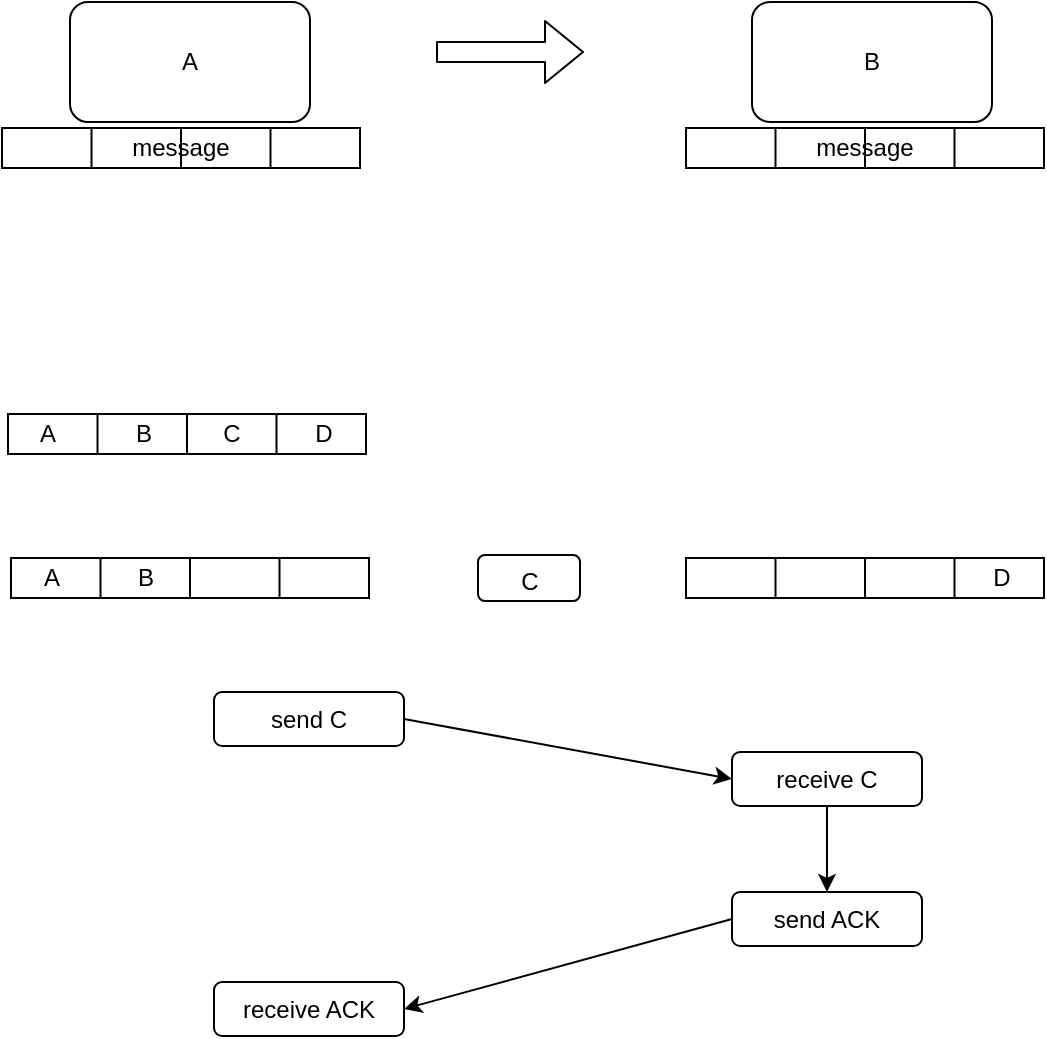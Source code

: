 <mxfile version="13.10.6" type="github">
  <diagram id="POE9ngJ4KsOTn6whfW7W" name="Page-1">
    <mxGraphModel dx="946" dy="557" grid="0" gridSize="10" guides="1" tooltips="1" connect="1" arrows="1" fold="1" page="1" pageScale="1" pageWidth="827" pageHeight="1169" math="0" shadow="0">
      <root>
        <mxCell id="0" />
        <mxCell id="1" parent="0" />
        <mxCell id="v5agFdSEMTZNnNqLXE84-41" value="" style="rounded=1;whiteSpace=wrap;html=1;" vertex="1" parent="1">
          <mxGeometry x="300" y="413.5" width="51" height="23" as="geometry" />
        </mxCell>
        <mxCell id="v5agFdSEMTZNnNqLXE84-1" value="A" style="rounded=1;whiteSpace=wrap;html=1;" vertex="1" parent="1">
          <mxGeometry x="96" y="137" width="120" height="60" as="geometry" />
        </mxCell>
        <mxCell id="v5agFdSEMTZNnNqLXE84-2" value="B" style="rounded=1;whiteSpace=wrap;html=1;" vertex="1" parent="1">
          <mxGeometry x="437" y="137" width="120" height="60" as="geometry" />
        </mxCell>
        <mxCell id="v5agFdSEMTZNnNqLXE84-3" value="message" style="rounded=0;whiteSpace=wrap;html=1;" vertex="1" parent="1">
          <mxGeometry x="62" y="200" width="179" height="20" as="geometry" />
        </mxCell>
        <mxCell id="v5agFdSEMTZNnNqLXE84-5" value="" style="endArrow=none;html=1;entryX=0.25;entryY=0;entryDx=0;entryDy=0;exitX=0.25;exitY=1;exitDx=0;exitDy=0;" edge="1" parent="1" source="v5agFdSEMTZNnNqLXE84-3" target="v5agFdSEMTZNnNqLXE84-3">
          <mxGeometry width="50" height="50" relative="1" as="geometry">
            <mxPoint x="37" y="280" as="sourcePoint" />
            <mxPoint x="87" y="230" as="targetPoint" />
          </mxGeometry>
        </mxCell>
        <mxCell id="v5agFdSEMTZNnNqLXE84-6" value="" style="endArrow=none;html=1;entryX=0.5;entryY=0;entryDx=0;entryDy=0;exitX=0.5;exitY=1;exitDx=0;exitDy=0;" edge="1" parent="1" source="v5agFdSEMTZNnNqLXE84-3" target="v5agFdSEMTZNnNqLXE84-3">
          <mxGeometry width="50" height="50" relative="1" as="geometry">
            <mxPoint x="116.75" y="230" as="sourcePoint" />
            <mxPoint x="116.75" y="210" as="targetPoint" />
          </mxGeometry>
        </mxCell>
        <mxCell id="v5agFdSEMTZNnNqLXE84-7" value="" style="endArrow=none;html=1;entryX=0.75;entryY=0;entryDx=0;entryDy=0;exitX=0.75;exitY=1;exitDx=0;exitDy=0;" edge="1" parent="1" source="v5agFdSEMTZNnNqLXE84-3" target="v5agFdSEMTZNnNqLXE84-3">
          <mxGeometry width="50" height="50" relative="1" as="geometry">
            <mxPoint x="161.5" y="230" as="sourcePoint" />
            <mxPoint x="161.5" y="210" as="targetPoint" />
          </mxGeometry>
        </mxCell>
        <mxCell id="v5agFdSEMTZNnNqLXE84-9" value="message" style="rounded=0;whiteSpace=wrap;html=1;" vertex="1" parent="1">
          <mxGeometry x="404" y="200" width="179" height="20" as="geometry" />
        </mxCell>
        <mxCell id="v5agFdSEMTZNnNqLXE84-10" value="" style="endArrow=none;html=1;entryX=0.25;entryY=0;entryDx=0;entryDy=0;exitX=0.25;exitY=1;exitDx=0;exitDy=0;" edge="1" parent="1" source="v5agFdSEMTZNnNqLXE84-9" target="v5agFdSEMTZNnNqLXE84-9">
          <mxGeometry width="50" height="50" relative="1" as="geometry">
            <mxPoint x="379" y="280" as="sourcePoint" />
            <mxPoint x="429" y="230" as="targetPoint" />
          </mxGeometry>
        </mxCell>
        <mxCell id="v5agFdSEMTZNnNqLXE84-11" value="" style="endArrow=none;html=1;entryX=0.5;entryY=0;entryDx=0;entryDy=0;exitX=0.5;exitY=1;exitDx=0;exitDy=0;" edge="1" parent="1" source="v5agFdSEMTZNnNqLXE84-9" target="v5agFdSEMTZNnNqLXE84-9">
          <mxGeometry width="50" height="50" relative="1" as="geometry">
            <mxPoint x="458.75" y="230" as="sourcePoint" />
            <mxPoint x="458.75" y="210" as="targetPoint" />
          </mxGeometry>
        </mxCell>
        <mxCell id="v5agFdSEMTZNnNqLXE84-12" value="" style="endArrow=none;html=1;entryX=0.75;entryY=0;entryDx=0;entryDy=0;exitX=0.75;exitY=1;exitDx=0;exitDy=0;" edge="1" parent="1" source="v5agFdSEMTZNnNqLXE84-9" target="v5agFdSEMTZNnNqLXE84-9">
          <mxGeometry width="50" height="50" relative="1" as="geometry">
            <mxPoint x="503.5" y="230" as="sourcePoint" />
            <mxPoint x="503.5" y="210" as="targetPoint" />
          </mxGeometry>
        </mxCell>
        <mxCell id="v5agFdSEMTZNnNqLXE84-13" value="" style="shape=flexArrow;endArrow=classic;html=1;" edge="1" parent="1">
          <mxGeometry width="50" height="50" relative="1" as="geometry">
            <mxPoint x="279" y="162" as="sourcePoint" />
            <mxPoint x="353" y="162" as="targetPoint" />
          </mxGeometry>
        </mxCell>
        <mxCell id="v5agFdSEMTZNnNqLXE84-15" value="" style="rounded=0;whiteSpace=wrap;html=1;" vertex="1" parent="1">
          <mxGeometry x="65" y="343" width="179" height="20" as="geometry" />
        </mxCell>
        <mxCell id="v5agFdSEMTZNnNqLXE84-16" value="" style="endArrow=none;html=1;entryX=0.25;entryY=0;entryDx=0;entryDy=0;exitX=0.25;exitY=1;exitDx=0;exitDy=0;" edge="1" parent="1" source="v5agFdSEMTZNnNqLXE84-15" target="v5agFdSEMTZNnNqLXE84-15">
          <mxGeometry width="50" height="50" relative="1" as="geometry">
            <mxPoint x="40" y="423" as="sourcePoint" />
            <mxPoint x="90" y="373" as="targetPoint" />
          </mxGeometry>
        </mxCell>
        <mxCell id="v5agFdSEMTZNnNqLXE84-17" value="" style="endArrow=none;html=1;entryX=0.5;entryY=0;entryDx=0;entryDy=0;exitX=0.5;exitY=1;exitDx=0;exitDy=0;" edge="1" parent="1" source="v5agFdSEMTZNnNqLXE84-15" target="v5agFdSEMTZNnNqLXE84-15">
          <mxGeometry width="50" height="50" relative="1" as="geometry">
            <mxPoint x="119.75" y="373" as="sourcePoint" />
            <mxPoint x="119.75" y="353" as="targetPoint" />
          </mxGeometry>
        </mxCell>
        <mxCell id="v5agFdSEMTZNnNqLXE84-18" value="" style="endArrow=none;html=1;entryX=0.75;entryY=0;entryDx=0;entryDy=0;exitX=0.75;exitY=1;exitDx=0;exitDy=0;" edge="1" parent="1" source="v5agFdSEMTZNnNqLXE84-15" target="v5agFdSEMTZNnNqLXE84-15">
          <mxGeometry width="50" height="50" relative="1" as="geometry">
            <mxPoint x="164.5" y="373" as="sourcePoint" />
            <mxPoint x="164.5" y="353" as="targetPoint" />
          </mxGeometry>
        </mxCell>
        <mxCell id="v5agFdSEMTZNnNqLXE84-20" value="A" style="text;html=1;strokeColor=none;fillColor=none;align=center;verticalAlign=middle;whiteSpace=wrap;rounded=0;" vertex="1" parent="1">
          <mxGeometry x="65" y="343" width="40" height="20" as="geometry" />
        </mxCell>
        <mxCell id="v5agFdSEMTZNnNqLXE84-21" value="B" style="text;html=1;strokeColor=none;fillColor=none;align=center;verticalAlign=middle;whiteSpace=wrap;rounded=0;" vertex="1" parent="1">
          <mxGeometry x="112.5" y="343" width="40" height="20" as="geometry" />
        </mxCell>
        <mxCell id="v5agFdSEMTZNnNqLXE84-22" value="C" style="text;html=1;strokeColor=none;fillColor=none;align=center;verticalAlign=middle;whiteSpace=wrap;rounded=0;" vertex="1" parent="1">
          <mxGeometry x="156.5" y="343" width="40" height="20" as="geometry" />
        </mxCell>
        <mxCell id="v5agFdSEMTZNnNqLXE84-23" value="D" style="text;html=1;strokeColor=none;fillColor=none;align=center;verticalAlign=middle;whiteSpace=wrap;rounded=0;" vertex="1" parent="1">
          <mxGeometry x="202.5" y="343" width="40" height="20" as="geometry" />
        </mxCell>
        <mxCell id="v5agFdSEMTZNnNqLXE84-24" value="" style="rounded=0;whiteSpace=wrap;html=1;" vertex="1" parent="1">
          <mxGeometry x="66.5" y="415" width="179" height="20" as="geometry" />
        </mxCell>
        <mxCell id="v5agFdSEMTZNnNqLXE84-25" value="" style="endArrow=none;html=1;entryX=0.25;entryY=0;entryDx=0;entryDy=0;exitX=0.25;exitY=1;exitDx=0;exitDy=0;" edge="1" parent="1" source="v5agFdSEMTZNnNqLXE84-24" target="v5agFdSEMTZNnNqLXE84-24">
          <mxGeometry width="50" height="50" relative="1" as="geometry">
            <mxPoint x="41.5" y="495" as="sourcePoint" />
            <mxPoint x="91.5" y="445" as="targetPoint" />
          </mxGeometry>
        </mxCell>
        <mxCell id="v5agFdSEMTZNnNqLXE84-26" value="" style="endArrow=none;html=1;entryX=0.5;entryY=0;entryDx=0;entryDy=0;exitX=0.5;exitY=1;exitDx=0;exitDy=0;" edge="1" parent="1" source="v5agFdSEMTZNnNqLXE84-24" target="v5agFdSEMTZNnNqLXE84-24">
          <mxGeometry width="50" height="50" relative="1" as="geometry">
            <mxPoint x="121.25" y="445" as="sourcePoint" />
            <mxPoint x="121.25" y="425" as="targetPoint" />
          </mxGeometry>
        </mxCell>
        <mxCell id="v5agFdSEMTZNnNqLXE84-27" value="" style="endArrow=none;html=1;entryX=0.75;entryY=0;entryDx=0;entryDy=0;exitX=0.75;exitY=1;exitDx=0;exitDy=0;" edge="1" parent="1" source="v5agFdSEMTZNnNqLXE84-24" target="v5agFdSEMTZNnNqLXE84-24">
          <mxGeometry width="50" height="50" relative="1" as="geometry">
            <mxPoint x="166" y="445" as="sourcePoint" />
            <mxPoint x="166" y="425" as="targetPoint" />
          </mxGeometry>
        </mxCell>
        <mxCell id="v5agFdSEMTZNnNqLXE84-28" value="A" style="text;html=1;strokeColor=none;fillColor=none;align=center;verticalAlign=middle;whiteSpace=wrap;rounded=0;" vertex="1" parent="1">
          <mxGeometry x="66.5" y="415" width="40" height="20" as="geometry" />
        </mxCell>
        <mxCell id="v5agFdSEMTZNnNqLXE84-29" value="B" style="text;html=1;strokeColor=none;fillColor=none;align=center;verticalAlign=middle;whiteSpace=wrap;rounded=0;" vertex="1" parent="1">
          <mxGeometry x="114" y="415" width="40" height="20" as="geometry" />
        </mxCell>
        <mxCell id="v5agFdSEMTZNnNqLXE84-32" value="" style="rounded=0;whiteSpace=wrap;html=1;" vertex="1" parent="1">
          <mxGeometry x="404" y="415" width="179" height="20" as="geometry" />
        </mxCell>
        <mxCell id="v5agFdSEMTZNnNqLXE84-33" value="" style="endArrow=none;html=1;entryX=0.25;entryY=0;entryDx=0;entryDy=0;exitX=0.25;exitY=1;exitDx=0;exitDy=0;" edge="1" parent="1" source="v5agFdSEMTZNnNqLXE84-32" target="v5agFdSEMTZNnNqLXE84-32">
          <mxGeometry width="50" height="50" relative="1" as="geometry">
            <mxPoint x="379" y="495" as="sourcePoint" />
            <mxPoint x="429" y="445" as="targetPoint" />
          </mxGeometry>
        </mxCell>
        <mxCell id="v5agFdSEMTZNnNqLXE84-34" value="" style="endArrow=none;html=1;entryX=0.5;entryY=0;entryDx=0;entryDy=0;exitX=0.5;exitY=1;exitDx=0;exitDy=0;" edge="1" parent="1" source="v5agFdSEMTZNnNqLXE84-32" target="v5agFdSEMTZNnNqLXE84-32">
          <mxGeometry width="50" height="50" relative="1" as="geometry">
            <mxPoint x="458.75" y="445" as="sourcePoint" />
            <mxPoint x="458.75" y="425" as="targetPoint" />
          </mxGeometry>
        </mxCell>
        <mxCell id="v5agFdSEMTZNnNqLXE84-35" value="" style="endArrow=none;html=1;entryX=0.75;entryY=0;entryDx=0;entryDy=0;exitX=0.75;exitY=1;exitDx=0;exitDy=0;" edge="1" parent="1" source="v5agFdSEMTZNnNqLXE84-32" target="v5agFdSEMTZNnNqLXE84-32">
          <mxGeometry width="50" height="50" relative="1" as="geometry">
            <mxPoint x="503.5" y="445" as="sourcePoint" />
            <mxPoint x="503.5" y="425" as="targetPoint" />
          </mxGeometry>
        </mxCell>
        <mxCell id="v5agFdSEMTZNnNqLXE84-39" value="D" style="text;html=1;strokeColor=none;fillColor=none;align=center;verticalAlign=middle;whiteSpace=wrap;rounded=0;" vertex="1" parent="1">
          <mxGeometry x="541.5" y="415" width="40" height="20" as="geometry" />
        </mxCell>
        <mxCell id="v5agFdSEMTZNnNqLXE84-40" value="C" style="text;html=1;strokeColor=none;fillColor=none;align=center;verticalAlign=middle;whiteSpace=wrap;rounded=0;" vertex="1" parent="1">
          <mxGeometry x="306" y="416.5" width="40" height="20" as="geometry" />
        </mxCell>
        <mxCell id="v5agFdSEMTZNnNqLXE84-42" value="send C" style="rounded=1;whiteSpace=wrap;html=1;" vertex="1" parent="1">
          <mxGeometry x="168" y="482" width="95" height="27" as="geometry" />
        </mxCell>
        <mxCell id="v5agFdSEMTZNnNqLXE84-50" style="edgeStyle=orthogonalEdgeStyle;rounded=0;orthogonalLoop=1;jettySize=auto;html=1;entryX=0.5;entryY=0;entryDx=0;entryDy=0;" edge="1" parent="1" source="v5agFdSEMTZNnNqLXE84-44" target="v5agFdSEMTZNnNqLXE84-45">
          <mxGeometry relative="1" as="geometry" />
        </mxCell>
        <mxCell id="v5agFdSEMTZNnNqLXE84-44" value="receive C" style="rounded=1;whiteSpace=wrap;html=1;" vertex="1" parent="1">
          <mxGeometry x="427" y="512" width="95" height="27" as="geometry" />
        </mxCell>
        <mxCell id="v5agFdSEMTZNnNqLXE84-45" value="send ACK" style="rounded=1;whiteSpace=wrap;html=1;" vertex="1" parent="1">
          <mxGeometry x="427" y="582" width="95" height="27" as="geometry" />
        </mxCell>
        <mxCell id="v5agFdSEMTZNnNqLXE84-46" value="receive ACK" style="rounded=1;whiteSpace=wrap;html=1;" vertex="1" parent="1">
          <mxGeometry x="168" y="627" width="95" height="27" as="geometry" />
        </mxCell>
        <mxCell id="v5agFdSEMTZNnNqLXE84-48" value="" style="endArrow=classic;html=1;exitX=1;exitY=0.5;exitDx=0;exitDy=0;entryX=0;entryY=0.5;entryDx=0;entryDy=0;" edge="1" parent="1" source="v5agFdSEMTZNnNqLXE84-42" target="v5agFdSEMTZNnNqLXE84-44">
          <mxGeometry width="50" height="50" relative="1" as="geometry">
            <mxPoint x="284" y="548" as="sourcePoint" />
            <mxPoint x="334" y="498" as="targetPoint" />
          </mxGeometry>
        </mxCell>
        <mxCell id="v5agFdSEMTZNnNqLXE84-49" value="" style="endArrow=classic;html=1;exitX=0;exitY=0.5;exitDx=0;exitDy=0;entryX=1;entryY=0.5;entryDx=0;entryDy=0;" edge="1" parent="1" source="v5agFdSEMTZNnNqLXE84-45" target="v5agFdSEMTZNnNqLXE84-46">
          <mxGeometry width="50" height="50" relative="1" as="geometry">
            <mxPoint x="273" y="499.5" as="sourcePoint" />
            <mxPoint x="437" y="535.5" as="targetPoint" />
          </mxGeometry>
        </mxCell>
      </root>
    </mxGraphModel>
  </diagram>
</mxfile>
